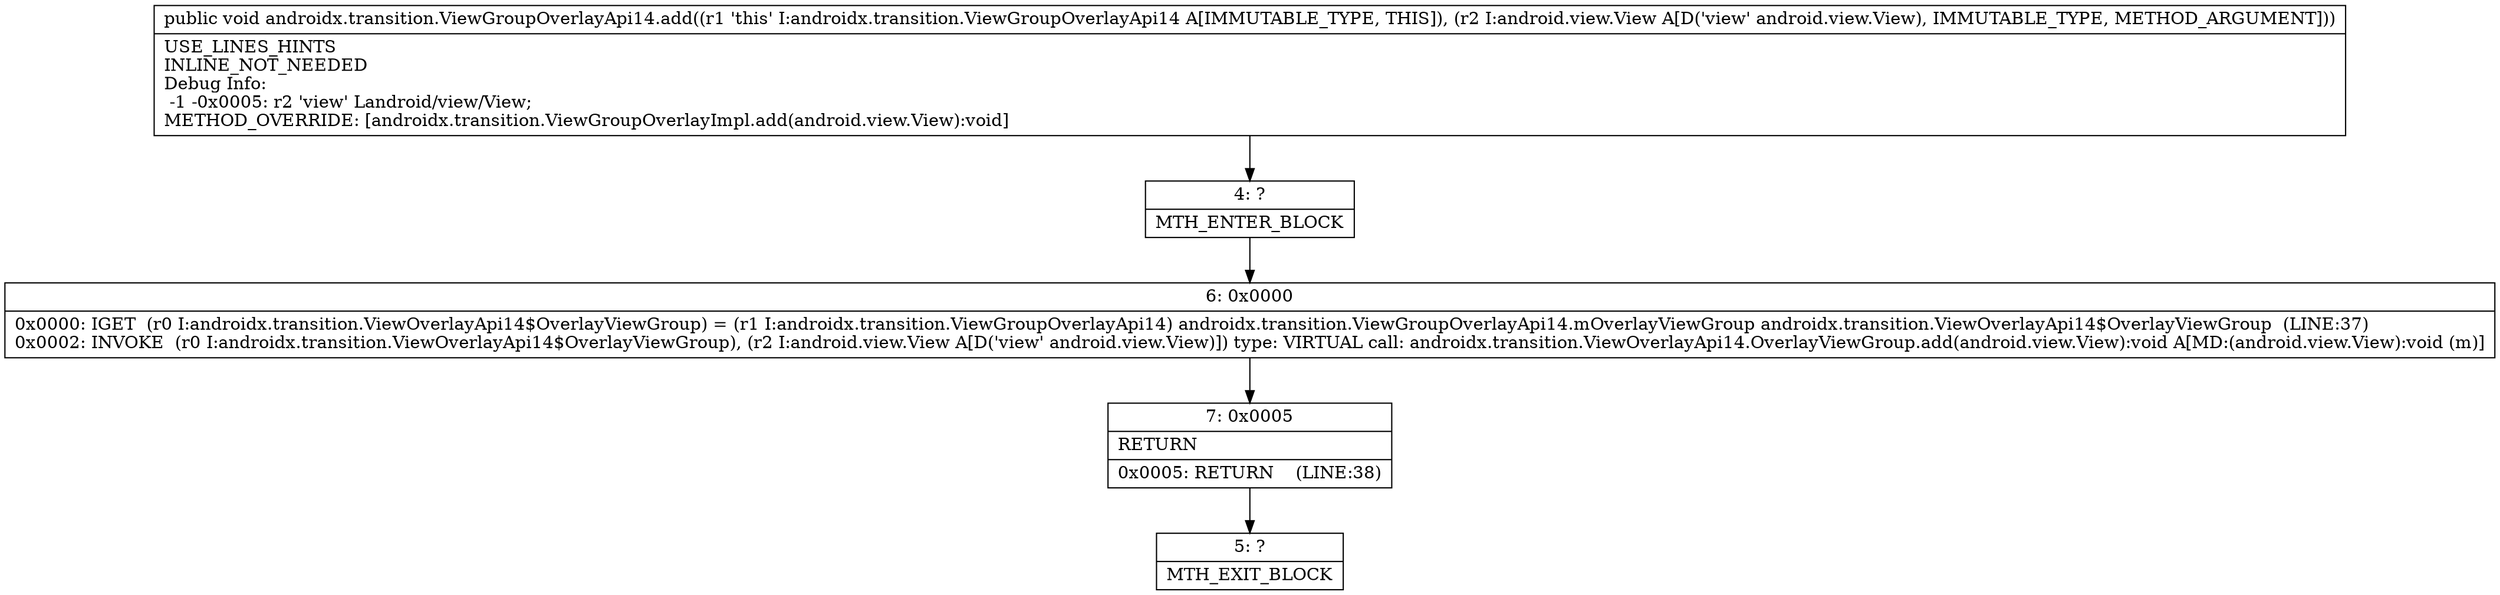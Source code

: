 digraph "CFG forandroidx.transition.ViewGroupOverlayApi14.add(Landroid\/view\/View;)V" {
Node_4 [shape=record,label="{4\:\ ?|MTH_ENTER_BLOCK\l}"];
Node_6 [shape=record,label="{6\:\ 0x0000|0x0000: IGET  (r0 I:androidx.transition.ViewOverlayApi14$OverlayViewGroup) = (r1 I:androidx.transition.ViewGroupOverlayApi14) androidx.transition.ViewGroupOverlayApi14.mOverlayViewGroup androidx.transition.ViewOverlayApi14$OverlayViewGroup  (LINE:37)\l0x0002: INVOKE  (r0 I:androidx.transition.ViewOverlayApi14$OverlayViewGroup), (r2 I:android.view.View A[D('view' android.view.View)]) type: VIRTUAL call: androidx.transition.ViewOverlayApi14.OverlayViewGroup.add(android.view.View):void A[MD:(android.view.View):void (m)]\l}"];
Node_7 [shape=record,label="{7\:\ 0x0005|RETURN\l|0x0005: RETURN    (LINE:38)\l}"];
Node_5 [shape=record,label="{5\:\ ?|MTH_EXIT_BLOCK\l}"];
MethodNode[shape=record,label="{public void androidx.transition.ViewGroupOverlayApi14.add((r1 'this' I:androidx.transition.ViewGroupOverlayApi14 A[IMMUTABLE_TYPE, THIS]), (r2 I:android.view.View A[D('view' android.view.View), IMMUTABLE_TYPE, METHOD_ARGUMENT]))  | USE_LINES_HINTS\lINLINE_NOT_NEEDED\lDebug Info:\l  \-1 \-0x0005: r2 'view' Landroid\/view\/View;\lMETHOD_OVERRIDE: [androidx.transition.ViewGroupOverlayImpl.add(android.view.View):void]\l}"];
MethodNode -> Node_4;Node_4 -> Node_6;
Node_6 -> Node_7;
Node_7 -> Node_5;
}

